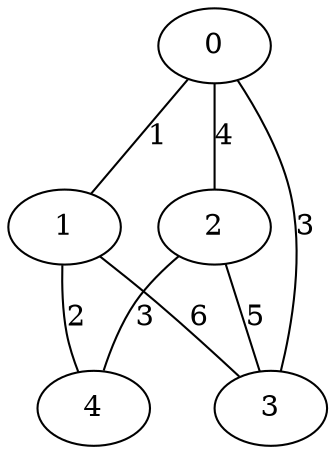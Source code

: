 graph MST {
    0 -- 1 [label="1"];
    1 -- 4 [label="2"];
    0 -- 3 [label="3"];
    2 -- 4 [label="3"];
    0 -- 2 [label="4"];
    2 -- 3 [label="5"];
    1 -- 3 [label="6"];
}
